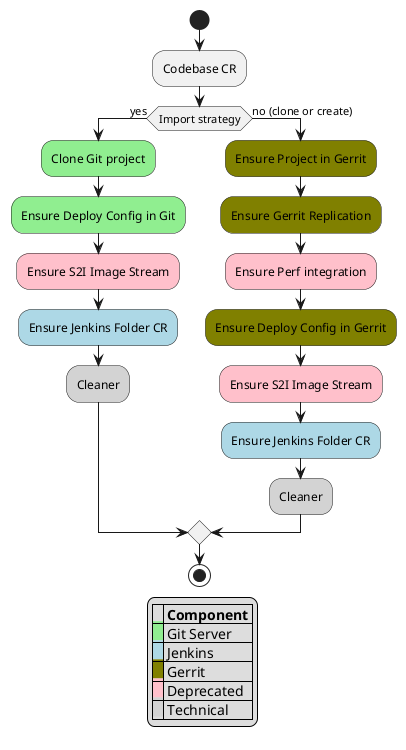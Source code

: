 @startuml
start
:Codebase CR;
if (Import strategy) then (yes)
    #lightgreen:Clone Git project;
    #lightgreen:Ensure Deploy Config in Git;
    #pink:Ensure S2I Image Stream;
    #lightblue:Ensure Jenkins Folder CR;
    #lightgrey:Cleaner;
else (no (clone or create))
    #olive:Ensure Project in Gerrit;
    #olive:Ensure Gerrit Replication;
    #pink:Ensure Perf integration;
    #olive:Ensure Deploy Config in Gerrit;
    #pink:Ensure S2I Image Stream;
    #lightblue:Ensure Jenkins Folder CR;
    #lightgrey:Cleaner;
endif
stop

legend
|= |= Component |
|<back:#lightgreen>   </back>| Git Server |
|<back:#lightblue>   </back>| Jenkins |
|<back:#olive>   </back>| Gerrit |
|<back:#pink>   </back>| Deprecated |
|<back:#lightgrey>   </back>| Technical  |
endlegend
@enduml